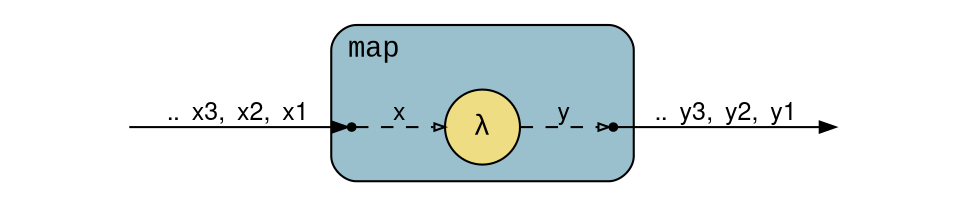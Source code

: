 digraph op_map {
    rankdir ="LR"
    fontname="Courier New,Helvetica"
    node [shape=box fontname="Courier New,Helvetica,Comic Sans MS"]
    edge [arrowsize=.75 fontsize=12 fontname="Helvetica,Comic Sans MS" fontstyle=bold]

    // map begin
    dm_ip [style=invis]
    dm_ip -> dm_fin [label="..  x3,  x2,  x1"]

    subgraph cluster_map {
        label="map"
        labeljust="l"
        style="filled,rounded"
        fillcolor=lightblue3

        dm_fin [label="" shape=point]
        dm_fout [label="" shape=point]
        dm_udf [label="λ" shape=circle fillcolor=lightgoldenrod style=filled]

        dm_fin -> dm_udf [label=x style=dashed arrowhead=empty arrowsize=0.5]
        dm_udf -> dm_fout [label=y style=dashed arrowhead=empty arrowsize=0.5]
    }

    dm_op [style=invis]
    dm_fout -> dm_op [label="..  y3,  y2,  y1"]
    // map end

}
